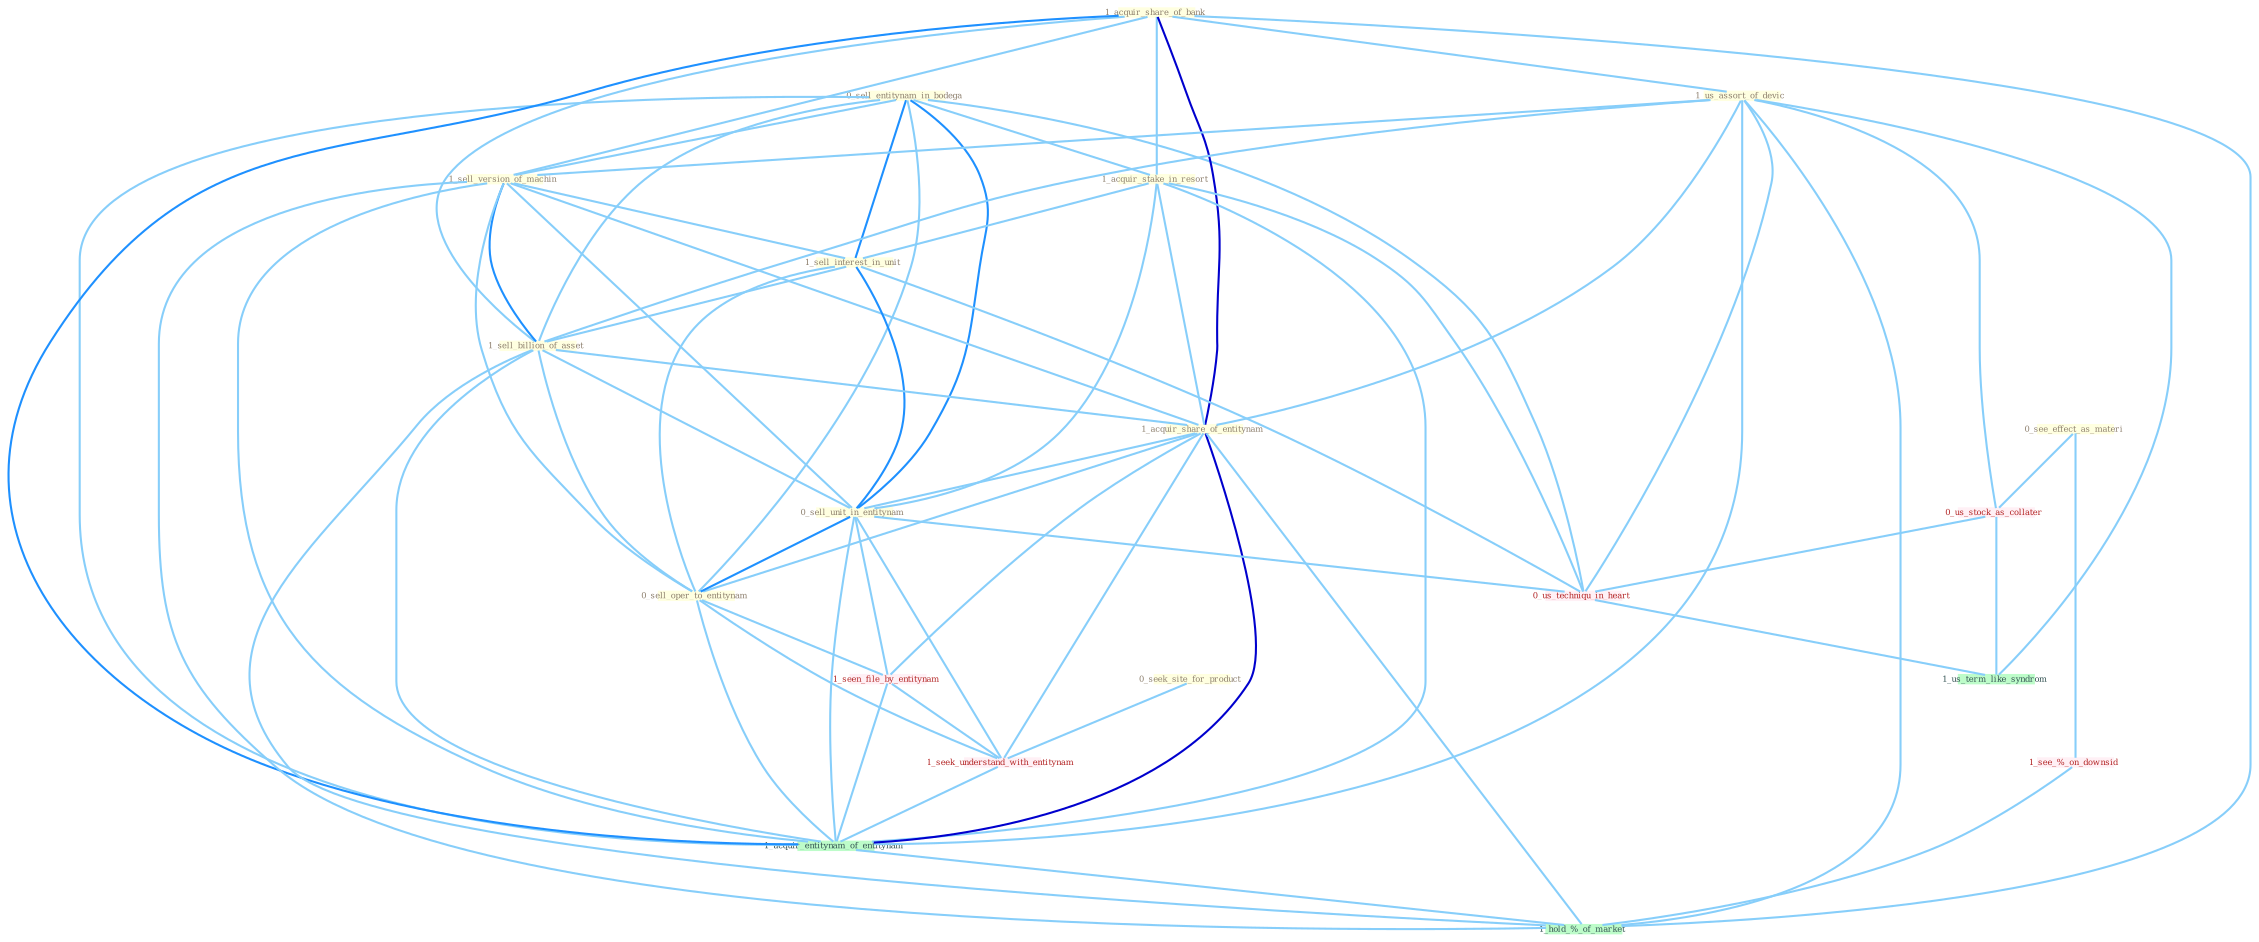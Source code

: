 Graph G{ 
    node
    [shape=polygon,style=filled,width=.5,height=.06,color="#BDFCC9",fixedsize=true,fontsize=4,
    fontcolor="#2f4f4f"];
    {node
    [color="#ffffe0", fontcolor="#8b7d6b"] "0_sell_entitynam_in_bodega " "1_acquir_share_of_bank " "1_acquir_stake_in_resort " "1_us_assort_of_devic " "1_sell_version_of_machin " "1_sell_interest_in_unit " "1_sell_billion_of_asset " "0_see_effect_as_materi " "1_acquir_share_of_entitynam " "0_seek_site_for_product " "0_sell_unit_in_entitynam " "0_sell_oper_to_entitynam "}
{node [color="#fff0f5", fontcolor="#b22222"] "1_seen_file_by_entitynam " "0_us_stock_as_collater " "1_seek_understand_with_entitynam " "0_us_techniqu_in_heart " "1_see_%_on_downsid "}
edge [color="#B0E2FF"];

	"0_sell_entitynam_in_bodega " -- "1_acquir_stake_in_resort " [w="1", color="#87cefa" ];
	"0_sell_entitynam_in_bodega " -- "1_sell_version_of_machin " [w="1", color="#87cefa" ];
	"0_sell_entitynam_in_bodega " -- "1_sell_interest_in_unit " [w="2", color="#1e90ff" , len=0.8];
	"0_sell_entitynam_in_bodega " -- "1_sell_billion_of_asset " [w="1", color="#87cefa" ];
	"0_sell_entitynam_in_bodega " -- "0_sell_unit_in_entitynam " [w="2", color="#1e90ff" , len=0.8];
	"0_sell_entitynam_in_bodega " -- "0_sell_oper_to_entitynam " [w="1", color="#87cefa" ];
	"0_sell_entitynam_in_bodega " -- "1_acquir_entitynam_of_entitynam " [w="1", color="#87cefa" ];
	"0_sell_entitynam_in_bodega " -- "0_us_techniqu_in_heart " [w="1", color="#87cefa" ];
	"1_acquir_share_of_bank " -- "1_acquir_stake_in_resort " [w="1", color="#87cefa" ];
	"1_acquir_share_of_bank " -- "1_us_assort_of_devic " [w="1", color="#87cefa" ];
	"1_acquir_share_of_bank " -- "1_sell_version_of_machin " [w="1", color="#87cefa" ];
	"1_acquir_share_of_bank " -- "1_sell_billion_of_asset " [w="1", color="#87cefa" ];
	"1_acquir_share_of_bank " -- "1_acquir_share_of_entitynam " [w="3", color="#0000cd" , len=0.6];
	"1_acquir_share_of_bank " -- "1_acquir_entitynam_of_entitynam " [w="2", color="#1e90ff" , len=0.8];
	"1_acquir_share_of_bank " -- "1_hold_%_of_market " [w="1", color="#87cefa" ];
	"1_acquir_stake_in_resort " -- "1_sell_interest_in_unit " [w="1", color="#87cefa" ];
	"1_acquir_stake_in_resort " -- "1_acquir_share_of_entitynam " [w="1", color="#87cefa" ];
	"1_acquir_stake_in_resort " -- "0_sell_unit_in_entitynam " [w="1", color="#87cefa" ];
	"1_acquir_stake_in_resort " -- "1_acquir_entitynam_of_entitynam " [w="1", color="#87cefa" ];
	"1_acquir_stake_in_resort " -- "0_us_techniqu_in_heart " [w="1", color="#87cefa" ];
	"1_us_assort_of_devic " -- "1_sell_version_of_machin " [w="1", color="#87cefa" ];
	"1_us_assort_of_devic " -- "1_sell_billion_of_asset " [w="1", color="#87cefa" ];
	"1_us_assort_of_devic " -- "1_acquir_share_of_entitynam " [w="1", color="#87cefa" ];
	"1_us_assort_of_devic " -- "0_us_stock_as_collater " [w="1", color="#87cefa" ];
	"1_us_assort_of_devic " -- "1_acquir_entitynam_of_entitynam " [w="1", color="#87cefa" ];
	"1_us_assort_of_devic " -- "0_us_techniqu_in_heart " [w="1", color="#87cefa" ];
	"1_us_assort_of_devic " -- "1_us_term_like_syndrom " [w="1", color="#87cefa" ];
	"1_us_assort_of_devic " -- "1_hold_%_of_market " [w="1", color="#87cefa" ];
	"1_sell_version_of_machin " -- "1_sell_interest_in_unit " [w="1", color="#87cefa" ];
	"1_sell_version_of_machin " -- "1_sell_billion_of_asset " [w="2", color="#1e90ff" , len=0.8];
	"1_sell_version_of_machin " -- "1_acquir_share_of_entitynam " [w="1", color="#87cefa" ];
	"1_sell_version_of_machin " -- "0_sell_unit_in_entitynam " [w="1", color="#87cefa" ];
	"1_sell_version_of_machin " -- "0_sell_oper_to_entitynam " [w="1", color="#87cefa" ];
	"1_sell_version_of_machin " -- "1_acquir_entitynam_of_entitynam " [w="1", color="#87cefa" ];
	"1_sell_version_of_machin " -- "1_hold_%_of_market " [w="1", color="#87cefa" ];
	"1_sell_interest_in_unit " -- "1_sell_billion_of_asset " [w="1", color="#87cefa" ];
	"1_sell_interest_in_unit " -- "0_sell_unit_in_entitynam " [w="2", color="#1e90ff" , len=0.8];
	"1_sell_interest_in_unit " -- "0_sell_oper_to_entitynam " [w="1", color="#87cefa" ];
	"1_sell_interest_in_unit " -- "0_us_techniqu_in_heart " [w="1", color="#87cefa" ];
	"1_sell_billion_of_asset " -- "1_acquir_share_of_entitynam " [w="1", color="#87cefa" ];
	"1_sell_billion_of_asset " -- "0_sell_unit_in_entitynam " [w="1", color="#87cefa" ];
	"1_sell_billion_of_asset " -- "0_sell_oper_to_entitynam " [w="1", color="#87cefa" ];
	"1_sell_billion_of_asset " -- "1_acquir_entitynam_of_entitynam " [w="1", color="#87cefa" ];
	"1_sell_billion_of_asset " -- "1_hold_%_of_market " [w="1", color="#87cefa" ];
	"0_see_effect_as_materi " -- "0_us_stock_as_collater " [w="1", color="#87cefa" ];
	"0_see_effect_as_materi " -- "1_see_%_on_downsid " [w="1", color="#87cefa" ];
	"1_acquir_share_of_entitynam " -- "0_sell_unit_in_entitynam " [w="1", color="#87cefa" ];
	"1_acquir_share_of_entitynam " -- "0_sell_oper_to_entitynam " [w="1", color="#87cefa" ];
	"1_acquir_share_of_entitynam " -- "1_seen_file_by_entitynam " [w="1", color="#87cefa" ];
	"1_acquir_share_of_entitynam " -- "1_seek_understand_with_entitynam " [w="1", color="#87cefa" ];
	"1_acquir_share_of_entitynam " -- "1_acquir_entitynam_of_entitynam " [w="3", color="#0000cd" , len=0.6];
	"1_acquir_share_of_entitynam " -- "1_hold_%_of_market " [w="1", color="#87cefa" ];
	"0_seek_site_for_product " -- "1_seek_understand_with_entitynam " [w="1", color="#87cefa" ];
	"0_sell_unit_in_entitynam " -- "0_sell_oper_to_entitynam " [w="2", color="#1e90ff" , len=0.8];
	"0_sell_unit_in_entitynam " -- "1_seen_file_by_entitynam " [w="1", color="#87cefa" ];
	"0_sell_unit_in_entitynam " -- "1_seek_understand_with_entitynam " [w="1", color="#87cefa" ];
	"0_sell_unit_in_entitynam " -- "1_acquir_entitynam_of_entitynam " [w="1", color="#87cefa" ];
	"0_sell_unit_in_entitynam " -- "0_us_techniqu_in_heart " [w="1", color="#87cefa" ];
	"0_sell_oper_to_entitynam " -- "1_seen_file_by_entitynam " [w="1", color="#87cefa" ];
	"0_sell_oper_to_entitynam " -- "1_seek_understand_with_entitynam " [w="1", color="#87cefa" ];
	"0_sell_oper_to_entitynam " -- "1_acquir_entitynam_of_entitynam " [w="1", color="#87cefa" ];
	"1_seen_file_by_entitynam " -- "1_seek_understand_with_entitynam " [w="1", color="#87cefa" ];
	"1_seen_file_by_entitynam " -- "1_acquir_entitynam_of_entitynam " [w="1", color="#87cefa" ];
	"0_us_stock_as_collater " -- "0_us_techniqu_in_heart " [w="1", color="#87cefa" ];
	"0_us_stock_as_collater " -- "1_us_term_like_syndrom " [w="1", color="#87cefa" ];
	"1_seek_understand_with_entitynam " -- "1_acquir_entitynam_of_entitynam " [w="1", color="#87cefa" ];
	"1_acquir_entitynam_of_entitynam " -- "1_hold_%_of_market " [w="1", color="#87cefa" ];
	"0_us_techniqu_in_heart " -- "1_us_term_like_syndrom " [w="1", color="#87cefa" ];
	"1_see_%_on_downsid " -- "1_hold_%_of_market " [w="1", color="#87cefa" ];
}